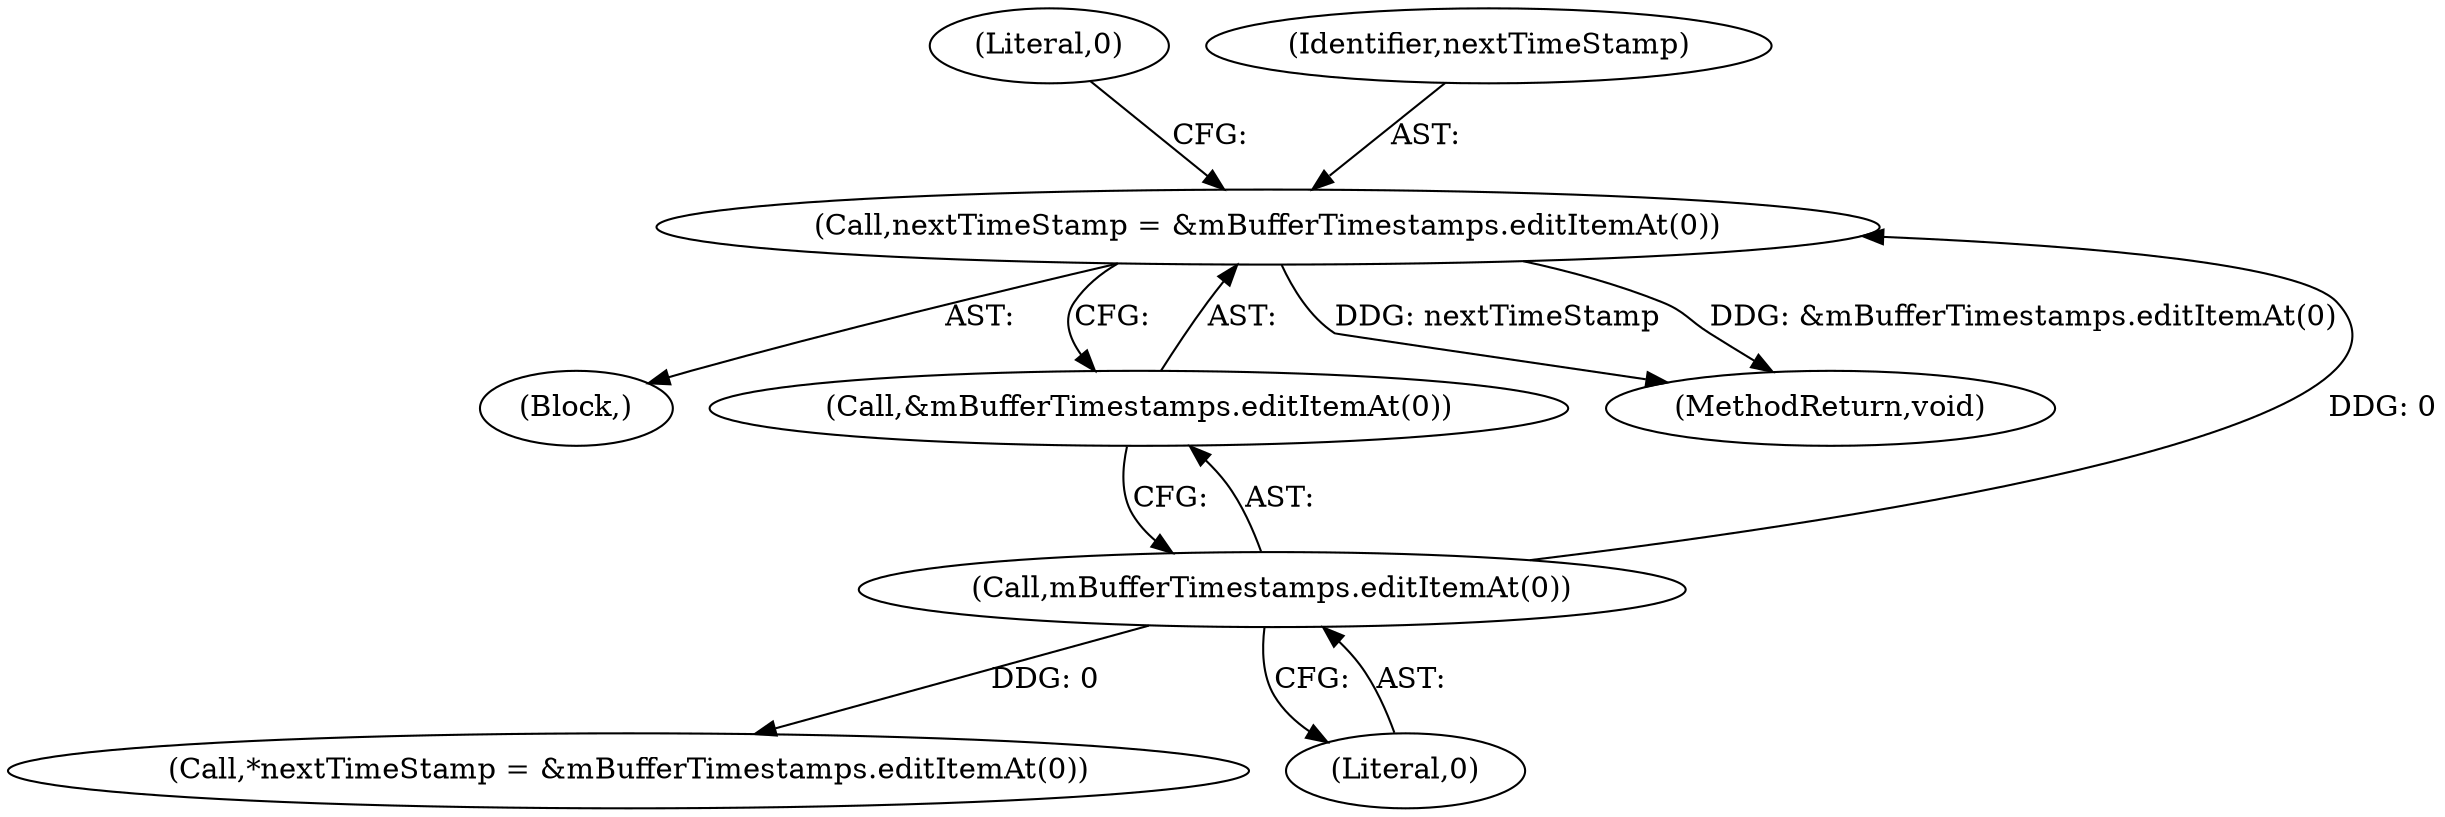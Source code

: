 digraph "0_Android_8e438e153f661e9df8db0ac41d587e940352df06@pointer" {
"1001205" [label="(Call,nextTimeStamp = &mBufferTimestamps.editItemAt(0))"];
"1001208" [label="(Call,mBufferTimestamps.editItemAt(0))"];
"1001202" [label="(Block,)"];
"1001211" [label="(Literal,0)"];
"1001208" [label="(Call,mBufferTimestamps.editItemAt(0))"];
"1001135" [label="(Call,*nextTimeStamp = &mBufferTimestamps.editItemAt(0))"];
"1001207" [label="(Call,&mBufferTimestamps.editItemAt(0))"];
"1001206" [label="(Identifier,nextTimeStamp)"];
"1001427" [label="(MethodReturn,void)"];
"1001209" [label="(Literal,0)"];
"1001205" [label="(Call,nextTimeStamp = &mBufferTimestamps.editItemAt(0))"];
"1001205" -> "1001202"  [label="AST: "];
"1001205" -> "1001207"  [label="CFG: "];
"1001206" -> "1001205"  [label="AST: "];
"1001207" -> "1001205"  [label="AST: "];
"1001211" -> "1001205"  [label="CFG: "];
"1001205" -> "1001427"  [label="DDG: nextTimeStamp"];
"1001205" -> "1001427"  [label="DDG: &mBufferTimestamps.editItemAt(0)"];
"1001208" -> "1001205"  [label="DDG: 0"];
"1001208" -> "1001207"  [label="AST: "];
"1001208" -> "1001209"  [label="CFG: "];
"1001209" -> "1001208"  [label="AST: "];
"1001207" -> "1001208"  [label="CFG: "];
"1001208" -> "1001135"  [label="DDG: 0"];
}
